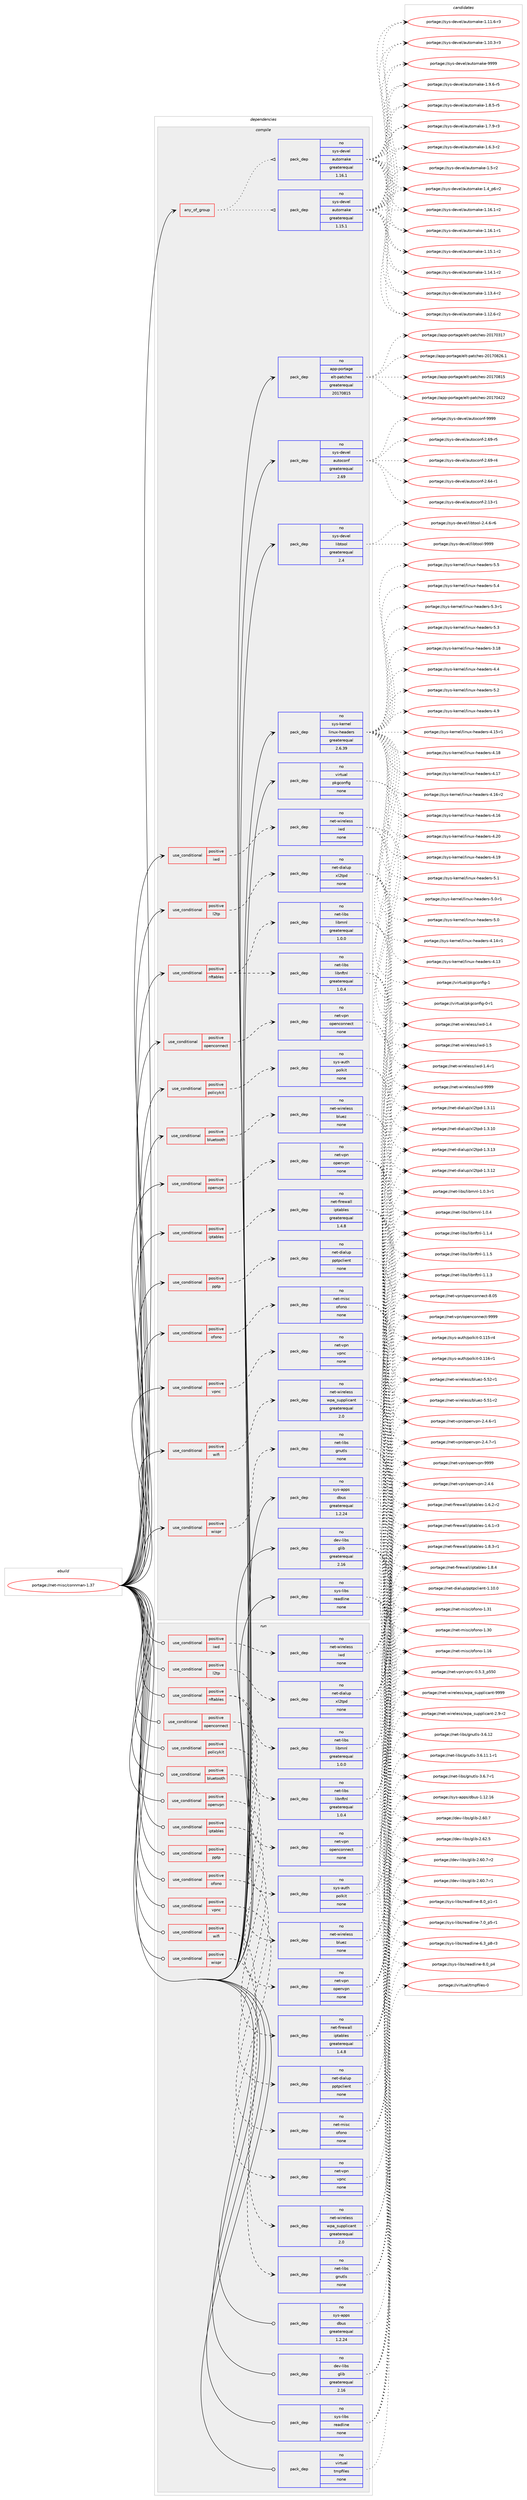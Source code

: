 digraph prolog {

# *************
# Graph options
# *************

newrank=true;
concentrate=true;
compound=true;
graph [rankdir=LR,fontname=Helvetica,fontsize=10,ranksep=1.5];#, ranksep=2.5, nodesep=0.2];
edge  [arrowhead=vee];
node  [fontname=Helvetica,fontsize=10];

# **********
# The ebuild
# **********

subgraph cluster_leftcol {
color=gray;
rank=same;
label=<<i>ebuild</i>>;
id [label="portage://net-misc/connman-1.37", color=red, width=4, href="../net-misc/connman-1.37.svg"];
}

# ****************
# The dependencies
# ****************

subgraph cluster_midcol {
color=gray;
label=<<i>dependencies</i>>;
subgraph cluster_compile {
fillcolor="#eeeeee";
style=filled;
label=<<i>compile</i>>;
subgraph any1103 {
dependency54987 [label=<<TABLE BORDER="0" CELLBORDER="1" CELLSPACING="0" CELLPADDING="4"><TR><TD CELLPADDING="10">any_of_group</TD></TR></TABLE>>, shape=none, color=red];subgraph pack43320 {
dependency54988 [label=<<TABLE BORDER="0" CELLBORDER="1" CELLSPACING="0" CELLPADDING="4" WIDTH="220"><TR><TD ROWSPAN="6" CELLPADDING="30">pack_dep</TD></TR><TR><TD WIDTH="110">no</TD></TR><TR><TD>sys-devel</TD></TR><TR><TD>automake</TD></TR><TR><TD>greaterequal</TD></TR><TR><TD>1.16.1</TD></TR></TABLE>>, shape=none, color=blue];
}
dependency54987:e -> dependency54988:w [weight=20,style="dotted",arrowhead="oinv"];
subgraph pack43321 {
dependency54989 [label=<<TABLE BORDER="0" CELLBORDER="1" CELLSPACING="0" CELLPADDING="4" WIDTH="220"><TR><TD ROWSPAN="6" CELLPADDING="30">pack_dep</TD></TR><TR><TD WIDTH="110">no</TD></TR><TR><TD>sys-devel</TD></TR><TR><TD>automake</TD></TR><TR><TD>greaterequal</TD></TR><TR><TD>1.15.1</TD></TR></TABLE>>, shape=none, color=blue];
}
dependency54987:e -> dependency54989:w [weight=20,style="dotted",arrowhead="oinv"];
}
id:e -> dependency54987:w [weight=20,style="solid",arrowhead="vee"];
subgraph cond10545 {
dependency54990 [label=<<TABLE BORDER="0" CELLBORDER="1" CELLSPACING="0" CELLPADDING="4"><TR><TD ROWSPAN="3" CELLPADDING="10">use_conditional</TD></TR><TR><TD>positive</TD></TR><TR><TD>bluetooth</TD></TR></TABLE>>, shape=none, color=red];
subgraph pack43322 {
dependency54991 [label=<<TABLE BORDER="0" CELLBORDER="1" CELLSPACING="0" CELLPADDING="4" WIDTH="220"><TR><TD ROWSPAN="6" CELLPADDING="30">pack_dep</TD></TR><TR><TD WIDTH="110">no</TD></TR><TR><TD>net-wireless</TD></TR><TR><TD>bluez</TD></TR><TR><TD>none</TD></TR><TR><TD></TD></TR></TABLE>>, shape=none, color=blue];
}
dependency54990:e -> dependency54991:w [weight=20,style="dashed",arrowhead="vee"];
}
id:e -> dependency54990:w [weight=20,style="solid",arrowhead="vee"];
subgraph cond10546 {
dependency54992 [label=<<TABLE BORDER="0" CELLBORDER="1" CELLSPACING="0" CELLPADDING="4"><TR><TD ROWSPAN="3" CELLPADDING="10">use_conditional</TD></TR><TR><TD>positive</TD></TR><TR><TD>iptables</TD></TR></TABLE>>, shape=none, color=red];
subgraph pack43323 {
dependency54993 [label=<<TABLE BORDER="0" CELLBORDER="1" CELLSPACING="0" CELLPADDING="4" WIDTH="220"><TR><TD ROWSPAN="6" CELLPADDING="30">pack_dep</TD></TR><TR><TD WIDTH="110">no</TD></TR><TR><TD>net-firewall</TD></TR><TR><TD>iptables</TD></TR><TR><TD>greaterequal</TD></TR><TR><TD>1.4.8</TD></TR></TABLE>>, shape=none, color=blue];
}
dependency54992:e -> dependency54993:w [weight=20,style="dashed",arrowhead="vee"];
}
id:e -> dependency54992:w [weight=20,style="solid",arrowhead="vee"];
subgraph cond10547 {
dependency54994 [label=<<TABLE BORDER="0" CELLBORDER="1" CELLSPACING="0" CELLPADDING="4"><TR><TD ROWSPAN="3" CELLPADDING="10">use_conditional</TD></TR><TR><TD>positive</TD></TR><TR><TD>iwd</TD></TR></TABLE>>, shape=none, color=red];
subgraph pack43324 {
dependency54995 [label=<<TABLE BORDER="0" CELLBORDER="1" CELLSPACING="0" CELLPADDING="4" WIDTH="220"><TR><TD ROWSPAN="6" CELLPADDING="30">pack_dep</TD></TR><TR><TD WIDTH="110">no</TD></TR><TR><TD>net-wireless</TD></TR><TR><TD>iwd</TD></TR><TR><TD>none</TD></TR><TR><TD></TD></TR></TABLE>>, shape=none, color=blue];
}
dependency54994:e -> dependency54995:w [weight=20,style="dashed",arrowhead="vee"];
}
id:e -> dependency54994:w [weight=20,style="solid",arrowhead="vee"];
subgraph cond10548 {
dependency54996 [label=<<TABLE BORDER="0" CELLBORDER="1" CELLSPACING="0" CELLPADDING="4"><TR><TD ROWSPAN="3" CELLPADDING="10">use_conditional</TD></TR><TR><TD>positive</TD></TR><TR><TD>l2tp</TD></TR></TABLE>>, shape=none, color=red];
subgraph pack43325 {
dependency54997 [label=<<TABLE BORDER="0" CELLBORDER="1" CELLSPACING="0" CELLPADDING="4" WIDTH="220"><TR><TD ROWSPAN="6" CELLPADDING="30">pack_dep</TD></TR><TR><TD WIDTH="110">no</TD></TR><TR><TD>net-dialup</TD></TR><TR><TD>xl2tpd</TD></TR><TR><TD>none</TD></TR><TR><TD></TD></TR></TABLE>>, shape=none, color=blue];
}
dependency54996:e -> dependency54997:w [weight=20,style="dashed",arrowhead="vee"];
}
id:e -> dependency54996:w [weight=20,style="solid",arrowhead="vee"];
subgraph cond10549 {
dependency54998 [label=<<TABLE BORDER="0" CELLBORDER="1" CELLSPACING="0" CELLPADDING="4"><TR><TD ROWSPAN="3" CELLPADDING="10">use_conditional</TD></TR><TR><TD>positive</TD></TR><TR><TD>nftables</TD></TR></TABLE>>, shape=none, color=red];
subgraph pack43326 {
dependency54999 [label=<<TABLE BORDER="0" CELLBORDER="1" CELLSPACING="0" CELLPADDING="4" WIDTH="220"><TR><TD ROWSPAN="6" CELLPADDING="30">pack_dep</TD></TR><TR><TD WIDTH="110">no</TD></TR><TR><TD>net-libs</TD></TR><TR><TD>libnftnl</TD></TR><TR><TD>greaterequal</TD></TR><TR><TD>1.0.4</TD></TR></TABLE>>, shape=none, color=blue];
}
dependency54998:e -> dependency54999:w [weight=20,style="dashed",arrowhead="vee"];
subgraph pack43327 {
dependency55000 [label=<<TABLE BORDER="0" CELLBORDER="1" CELLSPACING="0" CELLPADDING="4" WIDTH="220"><TR><TD ROWSPAN="6" CELLPADDING="30">pack_dep</TD></TR><TR><TD WIDTH="110">no</TD></TR><TR><TD>net-libs</TD></TR><TR><TD>libmnl</TD></TR><TR><TD>greaterequal</TD></TR><TR><TD>1.0.0</TD></TR></TABLE>>, shape=none, color=blue];
}
dependency54998:e -> dependency55000:w [weight=20,style="dashed",arrowhead="vee"];
}
id:e -> dependency54998:w [weight=20,style="solid",arrowhead="vee"];
subgraph cond10550 {
dependency55001 [label=<<TABLE BORDER="0" CELLBORDER="1" CELLSPACING="0" CELLPADDING="4"><TR><TD ROWSPAN="3" CELLPADDING="10">use_conditional</TD></TR><TR><TD>positive</TD></TR><TR><TD>ofono</TD></TR></TABLE>>, shape=none, color=red];
subgraph pack43328 {
dependency55002 [label=<<TABLE BORDER="0" CELLBORDER="1" CELLSPACING="0" CELLPADDING="4" WIDTH="220"><TR><TD ROWSPAN="6" CELLPADDING="30">pack_dep</TD></TR><TR><TD WIDTH="110">no</TD></TR><TR><TD>net-misc</TD></TR><TR><TD>ofono</TD></TR><TR><TD>none</TD></TR><TR><TD></TD></TR></TABLE>>, shape=none, color=blue];
}
dependency55001:e -> dependency55002:w [weight=20,style="dashed",arrowhead="vee"];
}
id:e -> dependency55001:w [weight=20,style="solid",arrowhead="vee"];
subgraph cond10551 {
dependency55003 [label=<<TABLE BORDER="0" CELLBORDER="1" CELLSPACING="0" CELLPADDING="4"><TR><TD ROWSPAN="3" CELLPADDING="10">use_conditional</TD></TR><TR><TD>positive</TD></TR><TR><TD>openconnect</TD></TR></TABLE>>, shape=none, color=red];
subgraph pack43329 {
dependency55004 [label=<<TABLE BORDER="0" CELLBORDER="1" CELLSPACING="0" CELLPADDING="4" WIDTH="220"><TR><TD ROWSPAN="6" CELLPADDING="30">pack_dep</TD></TR><TR><TD WIDTH="110">no</TD></TR><TR><TD>net-vpn</TD></TR><TR><TD>openconnect</TD></TR><TR><TD>none</TD></TR><TR><TD></TD></TR></TABLE>>, shape=none, color=blue];
}
dependency55003:e -> dependency55004:w [weight=20,style="dashed",arrowhead="vee"];
}
id:e -> dependency55003:w [weight=20,style="solid",arrowhead="vee"];
subgraph cond10552 {
dependency55005 [label=<<TABLE BORDER="0" CELLBORDER="1" CELLSPACING="0" CELLPADDING="4"><TR><TD ROWSPAN="3" CELLPADDING="10">use_conditional</TD></TR><TR><TD>positive</TD></TR><TR><TD>openvpn</TD></TR></TABLE>>, shape=none, color=red];
subgraph pack43330 {
dependency55006 [label=<<TABLE BORDER="0" CELLBORDER="1" CELLSPACING="0" CELLPADDING="4" WIDTH="220"><TR><TD ROWSPAN="6" CELLPADDING="30">pack_dep</TD></TR><TR><TD WIDTH="110">no</TD></TR><TR><TD>net-vpn</TD></TR><TR><TD>openvpn</TD></TR><TR><TD>none</TD></TR><TR><TD></TD></TR></TABLE>>, shape=none, color=blue];
}
dependency55005:e -> dependency55006:w [weight=20,style="dashed",arrowhead="vee"];
}
id:e -> dependency55005:w [weight=20,style="solid",arrowhead="vee"];
subgraph cond10553 {
dependency55007 [label=<<TABLE BORDER="0" CELLBORDER="1" CELLSPACING="0" CELLPADDING="4"><TR><TD ROWSPAN="3" CELLPADDING="10">use_conditional</TD></TR><TR><TD>positive</TD></TR><TR><TD>policykit</TD></TR></TABLE>>, shape=none, color=red];
subgraph pack43331 {
dependency55008 [label=<<TABLE BORDER="0" CELLBORDER="1" CELLSPACING="0" CELLPADDING="4" WIDTH="220"><TR><TD ROWSPAN="6" CELLPADDING="30">pack_dep</TD></TR><TR><TD WIDTH="110">no</TD></TR><TR><TD>sys-auth</TD></TR><TR><TD>polkit</TD></TR><TR><TD>none</TD></TR><TR><TD></TD></TR></TABLE>>, shape=none, color=blue];
}
dependency55007:e -> dependency55008:w [weight=20,style="dashed",arrowhead="vee"];
}
id:e -> dependency55007:w [weight=20,style="solid",arrowhead="vee"];
subgraph cond10554 {
dependency55009 [label=<<TABLE BORDER="0" CELLBORDER="1" CELLSPACING="0" CELLPADDING="4"><TR><TD ROWSPAN="3" CELLPADDING="10">use_conditional</TD></TR><TR><TD>positive</TD></TR><TR><TD>pptp</TD></TR></TABLE>>, shape=none, color=red];
subgraph pack43332 {
dependency55010 [label=<<TABLE BORDER="0" CELLBORDER="1" CELLSPACING="0" CELLPADDING="4" WIDTH="220"><TR><TD ROWSPAN="6" CELLPADDING="30">pack_dep</TD></TR><TR><TD WIDTH="110">no</TD></TR><TR><TD>net-dialup</TD></TR><TR><TD>pptpclient</TD></TR><TR><TD>none</TD></TR><TR><TD></TD></TR></TABLE>>, shape=none, color=blue];
}
dependency55009:e -> dependency55010:w [weight=20,style="dashed",arrowhead="vee"];
}
id:e -> dependency55009:w [weight=20,style="solid",arrowhead="vee"];
subgraph cond10555 {
dependency55011 [label=<<TABLE BORDER="0" CELLBORDER="1" CELLSPACING="0" CELLPADDING="4"><TR><TD ROWSPAN="3" CELLPADDING="10">use_conditional</TD></TR><TR><TD>positive</TD></TR><TR><TD>vpnc</TD></TR></TABLE>>, shape=none, color=red];
subgraph pack43333 {
dependency55012 [label=<<TABLE BORDER="0" CELLBORDER="1" CELLSPACING="0" CELLPADDING="4" WIDTH="220"><TR><TD ROWSPAN="6" CELLPADDING="30">pack_dep</TD></TR><TR><TD WIDTH="110">no</TD></TR><TR><TD>net-vpn</TD></TR><TR><TD>vpnc</TD></TR><TR><TD>none</TD></TR><TR><TD></TD></TR></TABLE>>, shape=none, color=blue];
}
dependency55011:e -> dependency55012:w [weight=20,style="dashed",arrowhead="vee"];
}
id:e -> dependency55011:w [weight=20,style="solid",arrowhead="vee"];
subgraph cond10556 {
dependency55013 [label=<<TABLE BORDER="0" CELLBORDER="1" CELLSPACING="0" CELLPADDING="4"><TR><TD ROWSPAN="3" CELLPADDING="10">use_conditional</TD></TR><TR><TD>positive</TD></TR><TR><TD>wifi</TD></TR></TABLE>>, shape=none, color=red];
subgraph pack43334 {
dependency55014 [label=<<TABLE BORDER="0" CELLBORDER="1" CELLSPACING="0" CELLPADDING="4" WIDTH="220"><TR><TD ROWSPAN="6" CELLPADDING="30">pack_dep</TD></TR><TR><TD WIDTH="110">no</TD></TR><TR><TD>net-wireless</TD></TR><TR><TD>wpa_supplicant</TD></TR><TR><TD>greaterequal</TD></TR><TR><TD>2.0</TD></TR></TABLE>>, shape=none, color=blue];
}
dependency55013:e -> dependency55014:w [weight=20,style="dashed",arrowhead="vee"];
}
id:e -> dependency55013:w [weight=20,style="solid",arrowhead="vee"];
subgraph cond10557 {
dependency55015 [label=<<TABLE BORDER="0" CELLBORDER="1" CELLSPACING="0" CELLPADDING="4"><TR><TD ROWSPAN="3" CELLPADDING="10">use_conditional</TD></TR><TR><TD>positive</TD></TR><TR><TD>wispr</TD></TR></TABLE>>, shape=none, color=red];
subgraph pack43335 {
dependency55016 [label=<<TABLE BORDER="0" CELLBORDER="1" CELLSPACING="0" CELLPADDING="4" WIDTH="220"><TR><TD ROWSPAN="6" CELLPADDING="30">pack_dep</TD></TR><TR><TD WIDTH="110">no</TD></TR><TR><TD>net-libs</TD></TR><TR><TD>gnutls</TD></TR><TR><TD>none</TD></TR><TR><TD></TD></TR></TABLE>>, shape=none, color=blue];
}
dependency55015:e -> dependency55016:w [weight=20,style="dashed",arrowhead="vee"];
}
id:e -> dependency55015:w [weight=20,style="solid",arrowhead="vee"];
subgraph pack43336 {
dependency55017 [label=<<TABLE BORDER="0" CELLBORDER="1" CELLSPACING="0" CELLPADDING="4" WIDTH="220"><TR><TD ROWSPAN="6" CELLPADDING="30">pack_dep</TD></TR><TR><TD WIDTH="110">no</TD></TR><TR><TD>app-portage</TD></TR><TR><TD>elt-patches</TD></TR><TR><TD>greaterequal</TD></TR><TR><TD>20170815</TD></TR></TABLE>>, shape=none, color=blue];
}
id:e -> dependency55017:w [weight=20,style="solid",arrowhead="vee"];
subgraph pack43337 {
dependency55018 [label=<<TABLE BORDER="0" CELLBORDER="1" CELLSPACING="0" CELLPADDING="4" WIDTH="220"><TR><TD ROWSPAN="6" CELLPADDING="30">pack_dep</TD></TR><TR><TD WIDTH="110">no</TD></TR><TR><TD>dev-libs</TD></TR><TR><TD>glib</TD></TR><TR><TD>greaterequal</TD></TR><TR><TD>2.16</TD></TR></TABLE>>, shape=none, color=blue];
}
id:e -> dependency55018:w [weight=20,style="solid",arrowhead="vee"];
subgraph pack43338 {
dependency55019 [label=<<TABLE BORDER="0" CELLBORDER="1" CELLSPACING="0" CELLPADDING="4" WIDTH="220"><TR><TD ROWSPAN="6" CELLPADDING="30">pack_dep</TD></TR><TR><TD WIDTH="110">no</TD></TR><TR><TD>sys-apps</TD></TR><TR><TD>dbus</TD></TR><TR><TD>greaterequal</TD></TR><TR><TD>1.2.24</TD></TR></TABLE>>, shape=none, color=blue];
}
id:e -> dependency55019:w [weight=20,style="solid",arrowhead="vee"];
subgraph pack43339 {
dependency55020 [label=<<TABLE BORDER="0" CELLBORDER="1" CELLSPACING="0" CELLPADDING="4" WIDTH="220"><TR><TD ROWSPAN="6" CELLPADDING="30">pack_dep</TD></TR><TR><TD WIDTH="110">no</TD></TR><TR><TD>sys-devel</TD></TR><TR><TD>autoconf</TD></TR><TR><TD>greaterequal</TD></TR><TR><TD>2.69</TD></TR></TABLE>>, shape=none, color=blue];
}
id:e -> dependency55020:w [weight=20,style="solid",arrowhead="vee"];
subgraph pack43340 {
dependency55021 [label=<<TABLE BORDER="0" CELLBORDER="1" CELLSPACING="0" CELLPADDING="4" WIDTH="220"><TR><TD ROWSPAN="6" CELLPADDING="30">pack_dep</TD></TR><TR><TD WIDTH="110">no</TD></TR><TR><TD>sys-devel</TD></TR><TR><TD>libtool</TD></TR><TR><TD>greaterequal</TD></TR><TR><TD>2.4</TD></TR></TABLE>>, shape=none, color=blue];
}
id:e -> dependency55021:w [weight=20,style="solid",arrowhead="vee"];
subgraph pack43341 {
dependency55022 [label=<<TABLE BORDER="0" CELLBORDER="1" CELLSPACING="0" CELLPADDING="4" WIDTH="220"><TR><TD ROWSPAN="6" CELLPADDING="30">pack_dep</TD></TR><TR><TD WIDTH="110">no</TD></TR><TR><TD>sys-kernel</TD></TR><TR><TD>linux-headers</TD></TR><TR><TD>greaterequal</TD></TR><TR><TD>2.6.39</TD></TR></TABLE>>, shape=none, color=blue];
}
id:e -> dependency55022:w [weight=20,style="solid",arrowhead="vee"];
subgraph pack43342 {
dependency55023 [label=<<TABLE BORDER="0" CELLBORDER="1" CELLSPACING="0" CELLPADDING="4" WIDTH="220"><TR><TD ROWSPAN="6" CELLPADDING="30">pack_dep</TD></TR><TR><TD WIDTH="110">no</TD></TR><TR><TD>sys-libs</TD></TR><TR><TD>readline</TD></TR><TR><TD>none</TD></TR><TR><TD></TD></TR></TABLE>>, shape=none, color=blue];
}
id:e -> dependency55023:w [weight=20,style="solid",arrowhead="vee"];
subgraph pack43343 {
dependency55024 [label=<<TABLE BORDER="0" CELLBORDER="1" CELLSPACING="0" CELLPADDING="4" WIDTH="220"><TR><TD ROWSPAN="6" CELLPADDING="30">pack_dep</TD></TR><TR><TD WIDTH="110">no</TD></TR><TR><TD>virtual</TD></TR><TR><TD>pkgconfig</TD></TR><TR><TD>none</TD></TR><TR><TD></TD></TR></TABLE>>, shape=none, color=blue];
}
id:e -> dependency55024:w [weight=20,style="solid",arrowhead="vee"];
}
subgraph cluster_compileandrun {
fillcolor="#eeeeee";
style=filled;
label=<<i>compile and run</i>>;
}
subgraph cluster_run {
fillcolor="#eeeeee";
style=filled;
label=<<i>run</i>>;
subgraph cond10558 {
dependency55025 [label=<<TABLE BORDER="0" CELLBORDER="1" CELLSPACING="0" CELLPADDING="4"><TR><TD ROWSPAN="3" CELLPADDING="10">use_conditional</TD></TR><TR><TD>positive</TD></TR><TR><TD>bluetooth</TD></TR></TABLE>>, shape=none, color=red];
subgraph pack43344 {
dependency55026 [label=<<TABLE BORDER="0" CELLBORDER="1" CELLSPACING="0" CELLPADDING="4" WIDTH="220"><TR><TD ROWSPAN="6" CELLPADDING="30">pack_dep</TD></TR><TR><TD WIDTH="110">no</TD></TR><TR><TD>net-wireless</TD></TR><TR><TD>bluez</TD></TR><TR><TD>none</TD></TR><TR><TD></TD></TR></TABLE>>, shape=none, color=blue];
}
dependency55025:e -> dependency55026:w [weight=20,style="dashed",arrowhead="vee"];
}
id:e -> dependency55025:w [weight=20,style="solid",arrowhead="odot"];
subgraph cond10559 {
dependency55027 [label=<<TABLE BORDER="0" CELLBORDER="1" CELLSPACING="0" CELLPADDING="4"><TR><TD ROWSPAN="3" CELLPADDING="10">use_conditional</TD></TR><TR><TD>positive</TD></TR><TR><TD>iptables</TD></TR></TABLE>>, shape=none, color=red];
subgraph pack43345 {
dependency55028 [label=<<TABLE BORDER="0" CELLBORDER="1" CELLSPACING="0" CELLPADDING="4" WIDTH="220"><TR><TD ROWSPAN="6" CELLPADDING="30">pack_dep</TD></TR><TR><TD WIDTH="110">no</TD></TR><TR><TD>net-firewall</TD></TR><TR><TD>iptables</TD></TR><TR><TD>greaterequal</TD></TR><TR><TD>1.4.8</TD></TR></TABLE>>, shape=none, color=blue];
}
dependency55027:e -> dependency55028:w [weight=20,style="dashed",arrowhead="vee"];
}
id:e -> dependency55027:w [weight=20,style="solid",arrowhead="odot"];
subgraph cond10560 {
dependency55029 [label=<<TABLE BORDER="0" CELLBORDER="1" CELLSPACING="0" CELLPADDING="4"><TR><TD ROWSPAN="3" CELLPADDING="10">use_conditional</TD></TR><TR><TD>positive</TD></TR><TR><TD>iwd</TD></TR></TABLE>>, shape=none, color=red];
subgraph pack43346 {
dependency55030 [label=<<TABLE BORDER="0" CELLBORDER="1" CELLSPACING="0" CELLPADDING="4" WIDTH="220"><TR><TD ROWSPAN="6" CELLPADDING="30">pack_dep</TD></TR><TR><TD WIDTH="110">no</TD></TR><TR><TD>net-wireless</TD></TR><TR><TD>iwd</TD></TR><TR><TD>none</TD></TR><TR><TD></TD></TR></TABLE>>, shape=none, color=blue];
}
dependency55029:e -> dependency55030:w [weight=20,style="dashed",arrowhead="vee"];
}
id:e -> dependency55029:w [weight=20,style="solid",arrowhead="odot"];
subgraph cond10561 {
dependency55031 [label=<<TABLE BORDER="0" CELLBORDER="1" CELLSPACING="0" CELLPADDING="4"><TR><TD ROWSPAN="3" CELLPADDING="10">use_conditional</TD></TR><TR><TD>positive</TD></TR><TR><TD>l2tp</TD></TR></TABLE>>, shape=none, color=red];
subgraph pack43347 {
dependency55032 [label=<<TABLE BORDER="0" CELLBORDER="1" CELLSPACING="0" CELLPADDING="4" WIDTH="220"><TR><TD ROWSPAN="6" CELLPADDING="30">pack_dep</TD></TR><TR><TD WIDTH="110">no</TD></TR><TR><TD>net-dialup</TD></TR><TR><TD>xl2tpd</TD></TR><TR><TD>none</TD></TR><TR><TD></TD></TR></TABLE>>, shape=none, color=blue];
}
dependency55031:e -> dependency55032:w [weight=20,style="dashed",arrowhead="vee"];
}
id:e -> dependency55031:w [weight=20,style="solid",arrowhead="odot"];
subgraph cond10562 {
dependency55033 [label=<<TABLE BORDER="0" CELLBORDER="1" CELLSPACING="0" CELLPADDING="4"><TR><TD ROWSPAN="3" CELLPADDING="10">use_conditional</TD></TR><TR><TD>positive</TD></TR><TR><TD>nftables</TD></TR></TABLE>>, shape=none, color=red];
subgraph pack43348 {
dependency55034 [label=<<TABLE BORDER="0" CELLBORDER="1" CELLSPACING="0" CELLPADDING="4" WIDTH="220"><TR><TD ROWSPAN="6" CELLPADDING="30">pack_dep</TD></TR><TR><TD WIDTH="110">no</TD></TR><TR><TD>net-libs</TD></TR><TR><TD>libnftnl</TD></TR><TR><TD>greaterequal</TD></TR><TR><TD>1.0.4</TD></TR></TABLE>>, shape=none, color=blue];
}
dependency55033:e -> dependency55034:w [weight=20,style="dashed",arrowhead="vee"];
subgraph pack43349 {
dependency55035 [label=<<TABLE BORDER="0" CELLBORDER="1" CELLSPACING="0" CELLPADDING="4" WIDTH="220"><TR><TD ROWSPAN="6" CELLPADDING="30">pack_dep</TD></TR><TR><TD WIDTH="110">no</TD></TR><TR><TD>net-libs</TD></TR><TR><TD>libmnl</TD></TR><TR><TD>greaterequal</TD></TR><TR><TD>1.0.0</TD></TR></TABLE>>, shape=none, color=blue];
}
dependency55033:e -> dependency55035:w [weight=20,style="dashed",arrowhead="vee"];
}
id:e -> dependency55033:w [weight=20,style="solid",arrowhead="odot"];
subgraph cond10563 {
dependency55036 [label=<<TABLE BORDER="0" CELLBORDER="1" CELLSPACING="0" CELLPADDING="4"><TR><TD ROWSPAN="3" CELLPADDING="10">use_conditional</TD></TR><TR><TD>positive</TD></TR><TR><TD>ofono</TD></TR></TABLE>>, shape=none, color=red];
subgraph pack43350 {
dependency55037 [label=<<TABLE BORDER="0" CELLBORDER="1" CELLSPACING="0" CELLPADDING="4" WIDTH="220"><TR><TD ROWSPAN="6" CELLPADDING="30">pack_dep</TD></TR><TR><TD WIDTH="110">no</TD></TR><TR><TD>net-misc</TD></TR><TR><TD>ofono</TD></TR><TR><TD>none</TD></TR><TR><TD></TD></TR></TABLE>>, shape=none, color=blue];
}
dependency55036:e -> dependency55037:w [weight=20,style="dashed",arrowhead="vee"];
}
id:e -> dependency55036:w [weight=20,style="solid",arrowhead="odot"];
subgraph cond10564 {
dependency55038 [label=<<TABLE BORDER="0" CELLBORDER="1" CELLSPACING="0" CELLPADDING="4"><TR><TD ROWSPAN="3" CELLPADDING="10">use_conditional</TD></TR><TR><TD>positive</TD></TR><TR><TD>openconnect</TD></TR></TABLE>>, shape=none, color=red];
subgraph pack43351 {
dependency55039 [label=<<TABLE BORDER="0" CELLBORDER="1" CELLSPACING="0" CELLPADDING="4" WIDTH="220"><TR><TD ROWSPAN="6" CELLPADDING="30">pack_dep</TD></TR><TR><TD WIDTH="110">no</TD></TR><TR><TD>net-vpn</TD></TR><TR><TD>openconnect</TD></TR><TR><TD>none</TD></TR><TR><TD></TD></TR></TABLE>>, shape=none, color=blue];
}
dependency55038:e -> dependency55039:w [weight=20,style="dashed",arrowhead="vee"];
}
id:e -> dependency55038:w [weight=20,style="solid",arrowhead="odot"];
subgraph cond10565 {
dependency55040 [label=<<TABLE BORDER="0" CELLBORDER="1" CELLSPACING="0" CELLPADDING="4"><TR><TD ROWSPAN="3" CELLPADDING="10">use_conditional</TD></TR><TR><TD>positive</TD></TR><TR><TD>openvpn</TD></TR></TABLE>>, shape=none, color=red];
subgraph pack43352 {
dependency55041 [label=<<TABLE BORDER="0" CELLBORDER="1" CELLSPACING="0" CELLPADDING="4" WIDTH="220"><TR><TD ROWSPAN="6" CELLPADDING="30">pack_dep</TD></TR><TR><TD WIDTH="110">no</TD></TR><TR><TD>net-vpn</TD></TR><TR><TD>openvpn</TD></TR><TR><TD>none</TD></TR><TR><TD></TD></TR></TABLE>>, shape=none, color=blue];
}
dependency55040:e -> dependency55041:w [weight=20,style="dashed",arrowhead="vee"];
}
id:e -> dependency55040:w [weight=20,style="solid",arrowhead="odot"];
subgraph cond10566 {
dependency55042 [label=<<TABLE BORDER="0" CELLBORDER="1" CELLSPACING="0" CELLPADDING="4"><TR><TD ROWSPAN="3" CELLPADDING="10">use_conditional</TD></TR><TR><TD>positive</TD></TR><TR><TD>policykit</TD></TR></TABLE>>, shape=none, color=red];
subgraph pack43353 {
dependency55043 [label=<<TABLE BORDER="0" CELLBORDER="1" CELLSPACING="0" CELLPADDING="4" WIDTH="220"><TR><TD ROWSPAN="6" CELLPADDING="30">pack_dep</TD></TR><TR><TD WIDTH="110">no</TD></TR><TR><TD>sys-auth</TD></TR><TR><TD>polkit</TD></TR><TR><TD>none</TD></TR><TR><TD></TD></TR></TABLE>>, shape=none, color=blue];
}
dependency55042:e -> dependency55043:w [weight=20,style="dashed",arrowhead="vee"];
}
id:e -> dependency55042:w [weight=20,style="solid",arrowhead="odot"];
subgraph cond10567 {
dependency55044 [label=<<TABLE BORDER="0" CELLBORDER="1" CELLSPACING="0" CELLPADDING="4"><TR><TD ROWSPAN="3" CELLPADDING="10">use_conditional</TD></TR><TR><TD>positive</TD></TR><TR><TD>pptp</TD></TR></TABLE>>, shape=none, color=red];
subgraph pack43354 {
dependency55045 [label=<<TABLE BORDER="0" CELLBORDER="1" CELLSPACING="0" CELLPADDING="4" WIDTH="220"><TR><TD ROWSPAN="6" CELLPADDING="30">pack_dep</TD></TR><TR><TD WIDTH="110">no</TD></TR><TR><TD>net-dialup</TD></TR><TR><TD>pptpclient</TD></TR><TR><TD>none</TD></TR><TR><TD></TD></TR></TABLE>>, shape=none, color=blue];
}
dependency55044:e -> dependency55045:w [weight=20,style="dashed",arrowhead="vee"];
}
id:e -> dependency55044:w [weight=20,style="solid",arrowhead="odot"];
subgraph cond10568 {
dependency55046 [label=<<TABLE BORDER="0" CELLBORDER="1" CELLSPACING="0" CELLPADDING="4"><TR><TD ROWSPAN="3" CELLPADDING="10">use_conditional</TD></TR><TR><TD>positive</TD></TR><TR><TD>vpnc</TD></TR></TABLE>>, shape=none, color=red];
subgraph pack43355 {
dependency55047 [label=<<TABLE BORDER="0" CELLBORDER="1" CELLSPACING="0" CELLPADDING="4" WIDTH="220"><TR><TD ROWSPAN="6" CELLPADDING="30">pack_dep</TD></TR><TR><TD WIDTH="110">no</TD></TR><TR><TD>net-vpn</TD></TR><TR><TD>vpnc</TD></TR><TR><TD>none</TD></TR><TR><TD></TD></TR></TABLE>>, shape=none, color=blue];
}
dependency55046:e -> dependency55047:w [weight=20,style="dashed",arrowhead="vee"];
}
id:e -> dependency55046:w [weight=20,style="solid",arrowhead="odot"];
subgraph cond10569 {
dependency55048 [label=<<TABLE BORDER="0" CELLBORDER="1" CELLSPACING="0" CELLPADDING="4"><TR><TD ROWSPAN="3" CELLPADDING="10">use_conditional</TD></TR><TR><TD>positive</TD></TR><TR><TD>wifi</TD></TR></TABLE>>, shape=none, color=red];
subgraph pack43356 {
dependency55049 [label=<<TABLE BORDER="0" CELLBORDER="1" CELLSPACING="0" CELLPADDING="4" WIDTH="220"><TR><TD ROWSPAN="6" CELLPADDING="30">pack_dep</TD></TR><TR><TD WIDTH="110">no</TD></TR><TR><TD>net-wireless</TD></TR><TR><TD>wpa_supplicant</TD></TR><TR><TD>greaterequal</TD></TR><TR><TD>2.0</TD></TR></TABLE>>, shape=none, color=blue];
}
dependency55048:e -> dependency55049:w [weight=20,style="dashed",arrowhead="vee"];
}
id:e -> dependency55048:w [weight=20,style="solid",arrowhead="odot"];
subgraph cond10570 {
dependency55050 [label=<<TABLE BORDER="0" CELLBORDER="1" CELLSPACING="0" CELLPADDING="4"><TR><TD ROWSPAN="3" CELLPADDING="10">use_conditional</TD></TR><TR><TD>positive</TD></TR><TR><TD>wispr</TD></TR></TABLE>>, shape=none, color=red];
subgraph pack43357 {
dependency55051 [label=<<TABLE BORDER="0" CELLBORDER="1" CELLSPACING="0" CELLPADDING="4" WIDTH="220"><TR><TD ROWSPAN="6" CELLPADDING="30">pack_dep</TD></TR><TR><TD WIDTH="110">no</TD></TR><TR><TD>net-libs</TD></TR><TR><TD>gnutls</TD></TR><TR><TD>none</TD></TR><TR><TD></TD></TR></TABLE>>, shape=none, color=blue];
}
dependency55050:e -> dependency55051:w [weight=20,style="dashed",arrowhead="vee"];
}
id:e -> dependency55050:w [weight=20,style="solid",arrowhead="odot"];
subgraph pack43358 {
dependency55052 [label=<<TABLE BORDER="0" CELLBORDER="1" CELLSPACING="0" CELLPADDING="4" WIDTH="220"><TR><TD ROWSPAN="6" CELLPADDING="30">pack_dep</TD></TR><TR><TD WIDTH="110">no</TD></TR><TR><TD>dev-libs</TD></TR><TR><TD>glib</TD></TR><TR><TD>greaterequal</TD></TR><TR><TD>2.16</TD></TR></TABLE>>, shape=none, color=blue];
}
id:e -> dependency55052:w [weight=20,style="solid",arrowhead="odot"];
subgraph pack43359 {
dependency55053 [label=<<TABLE BORDER="0" CELLBORDER="1" CELLSPACING="0" CELLPADDING="4" WIDTH="220"><TR><TD ROWSPAN="6" CELLPADDING="30">pack_dep</TD></TR><TR><TD WIDTH="110">no</TD></TR><TR><TD>sys-apps</TD></TR><TR><TD>dbus</TD></TR><TR><TD>greaterequal</TD></TR><TR><TD>1.2.24</TD></TR></TABLE>>, shape=none, color=blue];
}
id:e -> dependency55053:w [weight=20,style="solid",arrowhead="odot"];
subgraph pack43360 {
dependency55054 [label=<<TABLE BORDER="0" CELLBORDER="1" CELLSPACING="0" CELLPADDING="4" WIDTH="220"><TR><TD ROWSPAN="6" CELLPADDING="30">pack_dep</TD></TR><TR><TD WIDTH="110">no</TD></TR><TR><TD>sys-libs</TD></TR><TR><TD>readline</TD></TR><TR><TD>none</TD></TR><TR><TD></TD></TR></TABLE>>, shape=none, color=blue];
}
id:e -> dependency55054:w [weight=20,style="solid",arrowhead="odot"];
subgraph pack43361 {
dependency55055 [label=<<TABLE BORDER="0" CELLBORDER="1" CELLSPACING="0" CELLPADDING="4" WIDTH="220"><TR><TD ROWSPAN="6" CELLPADDING="30">pack_dep</TD></TR><TR><TD WIDTH="110">no</TD></TR><TR><TD>virtual</TD></TR><TR><TD>tmpfiles</TD></TR><TR><TD>none</TD></TR><TR><TD></TD></TR></TABLE>>, shape=none, color=blue];
}
id:e -> dependency55055:w [weight=20,style="solid",arrowhead="odot"];
}
}

# **************
# The candidates
# **************

subgraph cluster_choices {
rank=same;
color=gray;
label=<<i>candidates</i>>;

subgraph choice43320 {
color=black;
nodesep=1;
choice115121115451001011181011084797117116111109971071014557575757 [label="portage://sys-devel/automake-9999", color=red, width=4,href="../sys-devel/automake-9999.svg"];
choice115121115451001011181011084797117116111109971071014549465746544511453 [label="portage://sys-devel/automake-1.9.6-r5", color=red, width=4,href="../sys-devel/automake-1.9.6-r5.svg"];
choice115121115451001011181011084797117116111109971071014549465646534511453 [label="portage://sys-devel/automake-1.8.5-r5", color=red, width=4,href="../sys-devel/automake-1.8.5-r5.svg"];
choice115121115451001011181011084797117116111109971071014549465546574511451 [label="portage://sys-devel/automake-1.7.9-r3", color=red, width=4,href="../sys-devel/automake-1.7.9-r3.svg"];
choice115121115451001011181011084797117116111109971071014549465446514511450 [label="portage://sys-devel/automake-1.6.3-r2", color=red, width=4,href="../sys-devel/automake-1.6.3-r2.svg"];
choice11512111545100101118101108479711711611110997107101454946534511450 [label="portage://sys-devel/automake-1.5-r2", color=red, width=4,href="../sys-devel/automake-1.5-r2.svg"];
choice115121115451001011181011084797117116111109971071014549465295112544511450 [label="portage://sys-devel/automake-1.4_p6-r2", color=red, width=4,href="../sys-devel/automake-1.4_p6-r2.svg"];
choice11512111545100101118101108479711711611110997107101454946495446494511450 [label="portage://sys-devel/automake-1.16.1-r2", color=red, width=4,href="../sys-devel/automake-1.16.1-r2.svg"];
choice11512111545100101118101108479711711611110997107101454946495446494511449 [label="portage://sys-devel/automake-1.16.1-r1", color=red, width=4,href="../sys-devel/automake-1.16.1-r1.svg"];
choice11512111545100101118101108479711711611110997107101454946495346494511450 [label="portage://sys-devel/automake-1.15.1-r2", color=red, width=4,href="../sys-devel/automake-1.15.1-r2.svg"];
choice11512111545100101118101108479711711611110997107101454946495246494511450 [label="portage://sys-devel/automake-1.14.1-r2", color=red, width=4,href="../sys-devel/automake-1.14.1-r2.svg"];
choice11512111545100101118101108479711711611110997107101454946495146524511450 [label="portage://sys-devel/automake-1.13.4-r2", color=red, width=4,href="../sys-devel/automake-1.13.4-r2.svg"];
choice11512111545100101118101108479711711611110997107101454946495046544511450 [label="portage://sys-devel/automake-1.12.6-r2", color=red, width=4,href="../sys-devel/automake-1.12.6-r2.svg"];
choice11512111545100101118101108479711711611110997107101454946494946544511451 [label="portage://sys-devel/automake-1.11.6-r3", color=red, width=4,href="../sys-devel/automake-1.11.6-r3.svg"];
choice11512111545100101118101108479711711611110997107101454946494846514511451 [label="portage://sys-devel/automake-1.10.3-r3", color=red, width=4,href="../sys-devel/automake-1.10.3-r3.svg"];
dependency54988:e -> choice115121115451001011181011084797117116111109971071014557575757:w [style=dotted,weight="100"];
dependency54988:e -> choice115121115451001011181011084797117116111109971071014549465746544511453:w [style=dotted,weight="100"];
dependency54988:e -> choice115121115451001011181011084797117116111109971071014549465646534511453:w [style=dotted,weight="100"];
dependency54988:e -> choice115121115451001011181011084797117116111109971071014549465546574511451:w [style=dotted,weight="100"];
dependency54988:e -> choice115121115451001011181011084797117116111109971071014549465446514511450:w [style=dotted,weight="100"];
dependency54988:e -> choice11512111545100101118101108479711711611110997107101454946534511450:w [style=dotted,weight="100"];
dependency54988:e -> choice115121115451001011181011084797117116111109971071014549465295112544511450:w [style=dotted,weight="100"];
dependency54988:e -> choice11512111545100101118101108479711711611110997107101454946495446494511450:w [style=dotted,weight="100"];
dependency54988:e -> choice11512111545100101118101108479711711611110997107101454946495446494511449:w [style=dotted,weight="100"];
dependency54988:e -> choice11512111545100101118101108479711711611110997107101454946495346494511450:w [style=dotted,weight="100"];
dependency54988:e -> choice11512111545100101118101108479711711611110997107101454946495246494511450:w [style=dotted,weight="100"];
dependency54988:e -> choice11512111545100101118101108479711711611110997107101454946495146524511450:w [style=dotted,weight="100"];
dependency54988:e -> choice11512111545100101118101108479711711611110997107101454946495046544511450:w [style=dotted,weight="100"];
dependency54988:e -> choice11512111545100101118101108479711711611110997107101454946494946544511451:w [style=dotted,weight="100"];
dependency54988:e -> choice11512111545100101118101108479711711611110997107101454946494846514511451:w [style=dotted,weight="100"];
}
subgraph choice43321 {
color=black;
nodesep=1;
choice115121115451001011181011084797117116111109971071014557575757 [label="portage://sys-devel/automake-9999", color=red, width=4,href="../sys-devel/automake-9999.svg"];
choice115121115451001011181011084797117116111109971071014549465746544511453 [label="portage://sys-devel/automake-1.9.6-r5", color=red, width=4,href="../sys-devel/automake-1.9.6-r5.svg"];
choice115121115451001011181011084797117116111109971071014549465646534511453 [label="portage://sys-devel/automake-1.8.5-r5", color=red, width=4,href="../sys-devel/automake-1.8.5-r5.svg"];
choice115121115451001011181011084797117116111109971071014549465546574511451 [label="portage://sys-devel/automake-1.7.9-r3", color=red, width=4,href="../sys-devel/automake-1.7.9-r3.svg"];
choice115121115451001011181011084797117116111109971071014549465446514511450 [label="portage://sys-devel/automake-1.6.3-r2", color=red, width=4,href="../sys-devel/automake-1.6.3-r2.svg"];
choice11512111545100101118101108479711711611110997107101454946534511450 [label="portage://sys-devel/automake-1.5-r2", color=red, width=4,href="../sys-devel/automake-1.5-r2.svg"];
choice115121115451001011181011084797117116111109971071014549465295112544511450 [label="portage://sys-devel/automake-1.4_p6-r2", color=red, width=4,href="../sys-devel/automake-1.4_p6-r2.svg"];
choice11512111545100101118101108479711711611110997107101454946495446494511450 [label="portage://sys-devel/automake-1.16.1-r2", color=red, width=4,href="../sys-devel/automake-1.16.1-r2.svg"];
choice11512111545100101118101108479711711611110997107101454946495446494511449 [label="portage://sys-devel/automake-1.16.1-r1", color=red, width=4,href="../sys-devel/automake-1.16.1-r1.svg"];
choice11512111545100101118101108479711711611110997107101454946495346494511450 [label="portage://sys-devel/automake-1.15.1-r2", color=red, width=4,href="../sys-devel/automake-1.15.1-r2.svg"];
choice11512111545100101118101108479711711611110997107101454946495246494511450 [label="portage://sys-devel/automake-1.14.1-r2", color=red, width=4,href="../sys-devel/automake-1.14.1-r2.svg"];
choice11512111545100101118101108479711711611110997107101454946495146524511450 [label="portage://sys-devel/automake-1.13.4-r2", color=red, width=4,href="../sys-devel/automake-1.13.4-r2.svg"];
choice11512111545100101118101108479711711611110997107101454946495046544511450 [label="portage://sys-devel/automake-1.12.6-r2", color=red, width=4,href="../sys-devel/automake-1.12.6-r2.svg"];
choice11512111545100101118101108479711711611110997107101454946494946544511451 [label="portage://sys-devel/automake-1.11.6-r3", color=red, width=4,href="../sys-devel/automake-1.11.6-r3.svg"];
choice11512111545100101118101108479711711611110997107101454946494846514511451 [label="portage://sys-devel/automake-1.10.3-r3", color=red, width=4,href="../sys-devel/automake-1.10.3-r3.svg"];
dependency54989:e -> choice115121115451001011181011084797117116111109971071014557575757:w [style=dotted,weight="100"];
dependency54989:e -> choice115121115451001011181011084797117116111109971071014549465746544511453:w [style=dotted,weight="100"];
dependency54989:e -> choice115121115451001011181011084797117116111109971071014549465646534511453:w [style=dotted,weight="100"];
dependency54989:e -> choice115121115451001011181011084797117116111109971071014549465546574511451:w [style=dotted,weight="100"];
dependency54989:e -> choice115121115451001011181011084797117116111109971071014549465446514511450:w [style=dotted,weight="100"];
dependency54989:e -> choice11512111545100101118101108479711711611110997107101454946534511450:w [style=dotted,weight="100"];
dependency54989:e -> choice115121115451001011181011084797117116111109971071014549465295112544511450:w [style=dotted,weight="100"];
dependency54989:e -> choice11512111545100101118101108479711711611110997107101454946495446494511450:w [style=dotted,weight="100"];
dependency54989:e -> choice11512111545100101118101108479711711611110997107101454946495446494511449:w [style=dotted,weight="100"];
dependency54989:e -> choice11512111545100101118101108479711711611110997107101454946495346494511450:w [style=dotted,weight="100"];
dependency54989:e -> choice11512111545100101118101108479711711611110997107101454946495246494511450:w [style=dotted,weight="100"];
dependency54989:e -> choice11512111545100101118101108479711711611110997107101454946495146524511450:w [style=dotted,weight="100"];
dependency54989:e -> choice11512111545100101118101108479711711611110997107101454946495046544511450:w [style=dotted,weight="100"];
dependency54989:e -> choice11512111545100101118101108479711711611110997107101454946494946544511451:w [style=dotted,weight="100"];
dependency54989:e -> choice11512111545100101118101108479711711611110997107101454946494846514511451:w [style=dotted,weight="100"];
}
subgraph choice43322 {
color=black;
nodesep=1;
choice11010111645119105114101108101115115479810811710112245534653504511449 [label="portage://net-wireless/bluez-5.52-r1", color=red, width=4,href="../net-wireless/bluez-5.52-r1.svg"];
choice11010111645119105114101108101115115479810811710112245534653494511450 [label="portage://net-wireless/bluez-5.51-r2", color=red, width=4,href="../net-wireless/bluez-5.51-r2.svg"];
dependency54991:e -> choice11010111645119105114101108101115115479810811710112245534653504511449:w [style=dotted,weight="100"];
dependency54991:e -> choice11010111645119105114101108101115115479810811710112245534653494511450:w [style=dotted,weight="100"];
}
subgraph choice43323 {
color=black;
nodesep=1;
choice1101011164510210511410111997108108471051121169798108101115454946564652 [label="portage://net-firewall/iptables-1.8.4", color=red, width=4,href="../net-firewall/iptables-1.8.4.svg"];
choice11010111645102105114101119971081084710511211697981081011154549465646514511449 [label="portage://net-firewall/iptables-1.8.3-r1", color=red, width=4,href="../net-firewall/iptables-1.8.3-r1.svg"];
choice11010111645102105114101119971081084710511211697981081011154549465446504511450 [label="portage://net-firewall/iptables-1.6.2-r2", color=red, width=4,href="../net-firewall/iptables-1.6.2-r2.svg"];
choice11010111645102105114101119971081084710511211697981081011154549465446494511451 [label="portage://net-firewall/iptables-1.6.1-r3", color=red, width=4,href="../net-firewall/iptables-1.6.1-r3.svg"];
dependency54993:e -> choice1101011164510210511410111997108108471051121169798108101115454946564652:w [style=dotted,weight="100"];
dependency54993:e -> choice11010111645102105114101119971081084710511211697981081011154549465646514511449:w [style=dotted,weight="100"];
dependency54993:e -> choice11010111645102105114101119971081084710511211697981081011154549465446504511450:w [style=dotted,weight="100"];
dependency54993:e -> choice11010111645102105114101119971081084710511211697981081011154549465446494511451:w [style=dotted,weight="100"];
}
subgraph choice43324 {
color=black;
nodesep=1;
choice11010111645119105114101108101115115471051191004557575757 [label="portage://net-wireless/iwd-9999", color=red, width=4,href="../net-wireless/iwd-9999.svg"];
choice110101116451191051141011081011151154710511910045494653 [label="portage://net-wireless/iwd-1.5", color=red, width=4,href="../net-wireless/iwd-1.5.svg"];
choice1101011164511910511410110810111511547105119100454946524511449 [label="portage://net-wireless/iwd-1.4-r1", color=red, width=4,href="../net-wireless/iwd-1.4-r1.svg"];
choice110101116451191051141011081011151154710511910045494652 [label="portage://net-wireless/iwd-1.4", color=red, width=4,href="../net-wireless/iwd-1.4.svg"];
dependency54995:e -> choice11010111645119105114101108101115115471051191004557575757:w [style=dotted,weight="100"];
dependency54995:e -> choice110101116451191051141011081011151154710511910045494653:w [style=dotted,weight="100"];
dependency54995:e -> choice1101011164511910511410110810111511547105119100454946524511449:w [style=dotted,weight="100"];
dependency54995:e -> choice110101116451191051141011081011151154710511910045494652:w [style=dotted,weight="100"];
}
subgraph choice43325 {
color=black;
nodesep=1;
choice1101011164510010597108117112471201085011611210045494651464951 [label="portage://net-dialup/xl2tpd-1.3.13", color=red, width=4,href="../net-dialup/xl2tpd-1.3.13.svg"];
choice1101011164510010597108117112471201085011611210045494651464950 [label="portage://net-dialup/xl2tpd-1.3.12", color=red, width=4,href="../net-dialup/xl2tpd-1.3.12.svg"];
choice1101011164510010597108117112471201085011611210045494651464949 [label="portage://net-dialup/xl2tpd-1.3.11", color=red, width=4,href="../net-dialup/xl2tpd-1.3.11.svg"];
choice1101011164510010597108117112471201085011611210045494651464948 [label="portage://net-dialup/xl2tpd-1.3.10", color=red, width=4,href="../net-dialup/xl2tpd-1.3.10.svg"];
dependency54997:e -> choice1101011164510010597108117112471201085011611210045494651464951:w [style=dotted,weight="100"];
dependency54997:e -> choice1101011164510010597108117112471201085011611210045494651464950:w [style=dotted,weight="100"];
dependency54997:e -> choice1101011164510010597108117112471201085011611210045494651464949:w [style=dotted,weight="100"];
dependency54997:e -> choice1101011164510010597108117112471201085011611210045494651464948:w [style=dotted,weight="100"];
}
subgraph choice43326 {
color=black;
nodesep=1;
choice11010111645108105981154710810598110102116110108454946494653 [label="portage://net-libs/libnftnl-1.1.5", color=red, width=4,href="../net-libs/libnftnl-1.1.5.svg"];
choice11010111645108105981154710810598110102116110108454946494652 [label="portage://net-libs/libnftnl-1.1.4", color=red, width=4,href="../net-libs/libnftnl-1.1.4.svg"];
choice11010111645108105981154710810598110102116110108454946494651 [label="portage://net-libs/libnftnl-1.1.3", color=red, width=4,href="../net-libs/libnftnl-1.1.3.svg"];
dependency54999:e -> choice11010111645108105981154710810598110102116110108454946494653:w [style=dotted,weight="100"];
dependency54999:e -> choice11010111645108105981154710810598110102116110108454946494652:w [style=dotted,weight="100"];
dependency54999:e -> choice11010111645108105981154710810598110102116110108454946494651:w [style=dotted,weight="100"];
}
subgraph choice43327 {
color=black;
nodesep=1;
choice11010111645108105981154710810598109110108454946484652 [label="portage://net-libs/libmnl-1.0.4", color=red, width=4,href="../net-libs/libmnl-1.0.4.svg"];
choice110101116451081059811547108105981091101084549464846514511449 [label="portage://net-libs/libmnl-1.0.3-r1", color=red, width=4,href="../net-libs/libmnl-1.0.3-r1.svg"];
dependency55000:e -> choice11010111645108105981154710810598109110108454946484652:w [style=dotted,weight="100"];
dependency55000:e -> choice110101116451081059811547108105981091101084549464846514511449:w [style=dotted,weight="100"];
}
subgraph choice43328 {
color=black;
nodesep=1;
choice1101011164510910511599471111021111101114549465149 [label="portage://net-misc/ofono-1.31", color=red, width=4,href="../net-misc/ofono-1.31.svg"];
choice1101011164510910511599471111021111101114549465148 [label="portage://net-misc/ofono-1.30", color=red, width=4,href="../net-misc/ofono-1.30.svg"];
choice1101011164510910511599471111021111101114549464954 [label="portage://net-misc/ofono-1.16", color=red, width=4,href="../net-misc/ofono-1.16.svg"];
dependency55002:e -> choice1101011164510910511599471111021111101114549465149:w [style=dotted,weight="100"];
dependency55002:e -> choice1101011164510910511599471111021111101114549465148:w [style=dotted,weight="100"];
dependency55002:e -> choice1101011164510910511599471111021111101114549464954:w [style=dotted,weight="100"];
}
subgraph choice43329 {
color=black;
nodesep=1;
choice110101116451181121104711111210111099111110110101991164557575757 [label="portage://net-vpn/openconnect-9999", color=red, width=4,href="../net-vpn/openconnect-9999.svg"];
choice110101116451181121104711111210111099111110110101991164556464853 [label="portage://net-vpn/openconnect-8.05", color=red, width=4,href="../net-vpn/openconnect-8.05.svg"];
dependency55004:e -> choice110101116451181121104711111210111099111110110101991164557575757:w [style=dotted,weight="100"];
dependency55004:e -> choice110101116451181121104711111210111099111110110101991164556464853:w [style=dotted,weight="100"];
}
subgraph choice43330 {
color=black;
nodesep=1;
choice11010111645118112110471111121011101181121104557575757 [label="portage://net-vpn/openvpn-9999", color=red, width=4,href="../net-vpn/openvpn-9999.svg"];
choice11010111645118112110471111121011101181121104550465246554511449 [label="portage://net-vpn/openvpn-2.4.7-r1", color=red, width=4,href="../net-vpn/openvpn-2.4.7-r1.svg"];
choice11010111645118112110471111121011101181121104550465246544511449 [label="portage://net-vpn/openvpn-2.4.6-r1", color=red, width=4,href="../net-vpn/openvpn-2.4.6-r1.svg"];
choice1101011164511811211047111112101110118112110455046524654 [label="portage://net-vpn/openvpn-2.4.6", color=red, width=4,href="../net-vpn/openvpn-2.4.6.svg"];
dependency55006:e -> choice11010111645118112110471111121011101181121104557575757:w [style=dotted,weight="100"];
dependency55006:e -> choice11010111645118112110471111121011101181121104550465246554511449:w [style=dotted,weight="100"];
dependency55006:e -> choice11010111645118112110471111121011101181121104550465246544511449:w [style=dotted,weight="100"];
dependency55006:e -> choice1101011164511811211047111112101110118112110455046524654:w [style=dotted,weight="100"];
}
subgraph choice43331 {
color=black;
nodesep=1;
choice1151211154597117116104471121111081071051164548464949544511449 [label="portage://sys-auth/polkit-0.116-r1", color=red, width=4,href="../sys-auth/polkit-0.116-r1.svg"];
choice1151211154597117116104471121111081071051164548464949534511452 [label="portage://sys-auth/polkit-0.115-r4", color=red, width=4,href="../sys-auth/polkit-0.115-r4.svg"];
dependency55008:e -> choice1151211154597117116104471121111081071051164548464949544511449:w [style=dotted,weight="100"];
dependency55008:e -> choice1151211154597117116104471121111081071051164548464949534511452:w [style=dotted,weight="100"];
}
subgraph choice43332 {
color=black;
nodesep=1;
choice1101011164510010597108117112471121121161129910810510111011645494649484648 [label="portage://net-dialup/pptpclient-1.10.0", color=red, width=4,href="../net-dialup/pptpclient-1.10.0.svg"];
dependency55010:e -> choice1101011164510010597108117112471121121161129910810510111011645494649484648:w [style=dotted,weight="100"];
}
subgraph choice43333 {
color=black;
nodesep=1;
choice11010111645118112110471181121109945484653465195112535348 [label="portage://net-vpn/vpnc-0.5.3_p550", color=red, width=4,href="../net-vpn/vpnc-0.5.3_p550.svg"];
dependency55012:e -> choice11010111645118112110471181121109945484653465195112535348:w [style=dotted,weight="100"];
}
subgraph choice43334 {
color=black;
nodesep=1;
choice1101011164511910511410110810111511547119112979511511711211210810599971101164557575757 [label="portage://net-wireless/wpa_supplicant-9999", color=red, width=4,href="../net-wireless/wpa_supplicant-9999.svg"];
choice110101116451191051141011081011151154711911297951151171121121081059997110116455046574511450 [label="portage://net-wireless/wpa_supplicant-2.9-r2", color=red, width=4,href="../net-wireless/wpa_supplicant-2.9-r2.svg"];
dependency55014:e -> choice1101011164511910511410110810111511547119112979511511711211210810599971101164557575757:w [style=dotted,weight="100"];
dependency55014:e -> choice110101116451191051141011081011151154711911297951151171121121081059997110116455046574511450:w [style=dotted,weight="100"];
}
subgraph choice43335 {
color=black;
nodesep=1;
choice1101011164510810598115471031101171161081154551465446554511449 [label="portage://net-libs/gnutls-3.6.7-r1", color=red, width=4,href="../net-libs/gnutls-3.6.7-r1.svg"];
choice11010111645108105981154710311011711610811545514654464950 [label="portage://net-libs/gnutls-3.6.12", color=red, width=4,href="../net-libs/gnutls-3.6.12.svg"];
choice1101011164510810598115471031101171161081154551465446494946494511449 [label="portage://net-libs/gnutls-3.6.11.1-r1", color=red, width=4,href="../net-libs/gnutls-3.6.11.1-r1.svg"];
dependency55016:e -> choice1101011164510810598115471031101171161081154551465446554511449:w [style=dotted,weight="100"];
dependency55016:e -> choice11010111645108105981154710311011711610811545514654464950:w [style=dotted,weight="100"];
dependency55016:e -> choice1101011164510810598115471031101171161081154551465446494946494511449:w [style=dotted,weight="100"];
}
subgraph choice43336 {
color=black;
nodesep=1;
choice971121124511211111411697103101471011081164511297116991041011154550484955485650544649 [label="portage://app-portage/elt-patches-20170826.1", color=red, width=4,href="../app-portage/elt-patches-20170826.1.svg"];
choice97112112451121111141169710310147101108116451129711699104101115455048495548564953 [label="portage://app-portage/elt-patches-20170815", color=red, width=4,href="../app-portage/elt-patches-20170815.svg"];
choice97112112451121111141169710310147101108116451129711699104101115455048495548525050 [label="portage://app-portage/elt-patches-20170422", color=red, width=4,href="../app-portage/elt-patches-20170422.svg"];
choice97112112451121111141169710310147101108116451129711699104101115455048495548514955 [label="portage://app-portage/elt-patches-20170317", color=red, width=4,href="../app-portage/elt-patches-20170317.svg"];
dependency55017:e -> choice971121124511211111411697103101471011081164511297116991041011154550484955485650544649:w [style=dotted,weight="100"];
dependency55017:e -> choice97112112451121111141169710310147101108116451129711699104101115455048495548564953:w [style=dotted,weight="100"];
dependency55017:e -> choice97112112451121111141169710310147101108116451129711699104101115455048495548525050:w [style=dotted,weight="100"];
dependency55017:e -> choice97112112451121111141169710310147101108116451129711699104101115455048495548514955:w [style=dotted,weight="100"];
}
subgraph choice43337 {
color=black;
nodesep=1;
choice1001011184510810598115471031081059845504654504653 [label="portage://dev-libs/glib-2.62.5", color=red, width=4,href="../dev-libs/glib-2.62.5.svg"];
choice10010111845108105981154710310810598455046544846554511450 [label="portage://dev-libs/glib-2.60.7-r2", color=red, width=4,href="../dev-libs/glib-2.60.7-r2.svg"];
choice10010111845108105981154710310810598455046544846554511449 [label="portage://dev-libs/glib-2.60.7-r1", color=red, width=4,href="../dev-libs/glib-2.60.7-r1.svg"];
choice1001011184510810598115471031081059845504654484655 [label="portage://dev-libs/glib-2.60.7", color=red, width=4,href="../dev-libs/glib-2.60.7.svg"];
dependency55018:e -> choice1001011184510810598115471031081059845504654504653:w [style=dotted,weight="100"];
dependency55018:e -> choice10010111845108105981154710310810598455046544846554511450:w [style=dotted,weight="100"];
dependency55018:e -> choice10010111845108105981154710310810598455046544846554511449:w [style=dotted,weight="100"];
dependency55018:e -> choice1001011184510810598115471031081059845504654484655:w [style=dotted,weight="100"];
}
subgraph choice43338 {
color=black;
nodesep=1;
choice115121115459711211211547100981171154549464950464954 [label="portage://sys-apps/dbus-1.12.16", color=red, width=4,href="../sys-apps/dbus-1.12.16.svg"];
dependency55019:e -> choice115121115459711211211547100981171154549464950464954:w [style=dotted,weight="100"];
}
subgraph choice43339 {
color=black;
nodesep=1;
choice115121115451001011181011084797117116111991111101024557575757 [label="portage://sys-devel/autoconf-9999", color=red, width=4,href="../sys-devel/autoconf-9999.svg"];
choice1151211154510010111810110847971171161119911111010245504654574511453 [label="portage://sys-devel/autoconf-2.69-r5", color=red, width=4,href="../sys-devel/autoconf-2.69-r5.svg"];
choice1151211154510010111810110847971171161119911111010245504654574511452 [label="portage://sys-devel/autoconf-2.69-r4", color=red, width=4,href="../sys-devel/autoconf-2.69-r4.svg"];
choice1151211154510010111810110847971171161119911111010245504654524511449 [label="portage://sys-devel/autoconf-2.64-r1", color=red, width=4,href="../sys-devel/autoconf-2.64-r1.svg"];
choice1151211154510010111810110847971171161119911111010245504649514511449 [label="portage://sys-devel/autoconf-2.13-r1", color=red, width=4,href="../sys-devel/autoconf-2.13-r1.svg"];
dependency55020:e -> choice115121115451001011181011084797117116111991111101024557575757:w [style=dotted,weight="100"];
dependency55020:e -> choice1151211154510010111810110847971171161119911111010245504654574511453:w [style=dotted,weight="100"];
dependency55020:e -> choice1151211154510010111810110847971171161119911111010245504654574511452:w [style=dotted,weight="100"];
dependency55020:e -> choice1151211154510010111810110847971171161119911111010245504654524511449:w [style=dotted,weight="100"];
dependency55020:e -> choice1151211154510010111810110847971171161119911111010245504649514511449:w [style=dotted,weight="100"];
}
subgraph choice43340 {
color=black;
nodesep=1;
choice1151211154510010111810110847108105981161111111084557575757 [label="portage://sys-devel/libtool-9999", color=red, width=4,href="../sys-devel/libtool-9999.svg"];
choice1151211154510010111810110847108105981161111111084550465246544511454 [label="portage://sys-devel/libtool-2.4.6-r6", color=red, width=4,href="../sys-devel/libtool-2.4.6-r6.svg"];
dependency55021:e -> choice1151211154510010111810110847108105981161111111084557575757:w [style=dotted,weight="100"];
dependency55021:e -> choice1151211154510010111810110847108105981161111111084550465246544511454:w [style=dotted,weight="100"];
}
subgraph choice43341 {
color=black;
nodesep=1;
choice1151211154510710111411010110847108105110117120451041019710010111411545534653 [label="portage://sys-kernel/linux-headers-5.5", color=red, width=4,href="../sys-kernel/linux-headers-5.5.svg"];
choice1151211154510710111411010110847108105110117120451041019710010111411545534652 [label="portage://sys-kernel/linux-headers-5.4", color=red, width=4,href="../sys-kernel/linux-headers-5.4.svg"];
choice11512111545107101114110101108471081051101171204510410197100101114115455346514511449 [label="portage://sys-kernel/linux-headers-5.3-r1", color=red, width=4,href="../sys-kernel/linux-headers-5.3-r1.svg"];
choice1151211154510710111411010110847108105110117120451041019710010111411545534651 [label="portage://sys-kernel/linux-headers-5.3", color=red, width=4,href="../sys-kernel/linux-headers-5.3.svg"];
choice1151211154510710111411010110847108105110117120451041019710010111411545534650 [label="portage://sys-kernel/linux-headers-5.2", color=red, width=4,href="../sys-kernel/linux-headers-5.2.svg"];
choice1151211154510710111411010110847108105110117120451041019710010111411545534649 [label="portage://sys-kernel/linux-headers-5.1", color=red, width=4,href="../sys-kernel/linux-headers-5.1.svg"];
choice11512111545107101114110101108471081051101171204510410197100101114115455346484511449 [label="portage://sys-kernel/linux-headers-5.0-r1", color=red, width=4,href="../sys-kernel/linux-headers-5.0-r1.svg"];
choice1151211154510710111411010110847108105110117120451041019710010111411545534648 [label="portage://sys-kernel/linux-headers-5.0", color=red, width=4,href="../sys-kernel/linux-headers-5.0.svg"];
choice1151211154510710111411010110847108105110117120451041019710010111411545524657 [label="portage://sys-kernel/linux-headers-4.9", color=red, width=4,href="../sys-kernel/linux-headers-4.9.svg"];
choice1151211154510710111411010110847108105110117120451041019710010111411545524652 [label="portage://sys-kernel/linux-headers-4.4", color=red, width=4,href="../sys-kernel/linux-headers-4.4.svg"];
choice115121115451071011141101011084710810511011712045104101971001011141154552465048 [label="portage://sys-kernel/linux-headers-4.20", color=red, width=4,href="../sys-kernel/linux-headers-4.20.svg"];
choice115121115451071011141101011084710810511011712045104101971001011141154552464957 [label="portage://sys-kernel/linux-headers-4.19", color=red, width=4,href="../sys-kernel/linux-headers-4.19.svg"];
choice115121115451071011141101011084710810511011712045104101971001011141154552464956 [label="portage://sys-kernel/linux-headers-4.18", color=red, width=4,href="../sys-kernel/linux-headers-4.18.svg"];
choice115121115451071011141101011084710810511011712045104101971001011141154552464955 [label="portage://sys-kernel/linux-headers-4.17", color=red, width=4,href="../sys-kernel/linux-headers-4.17.svg"];
choice1151211154510710111411010110847108105110117120451041019710010111411545524649544511450 [label="portage://sys-kernel/linux-headers-4.16-r2", color=red, width=4,href="../sys-kernel/linux-headers-4.16-r2.svg"];
choice115121115451071011141101011084710810511011712045104101971001011141154552464954 [label="portage://sys-kernel/linux-headers-4.16", color=red, width=4,href="../sys-kernel/linux-headers-4.16.svg"];
choice1151211154510710111411010110847108105110117120451041019710010111411545524649534511449 [label="portage://sys-kernel/linux-headers-4.15-r1", color=red, width=4,href="../sys-kernel/linux-headers-4.15-r1.svg"];
choice1151211154510710111411010110847108105110117120451041019710010111411545524649524511449 [label="portage://sys-kernel/linux-headers-4.14-r1", color=red, width=4,href="../sys-kernel/linux-headers-4.14-r1.svg"];
choice115121115451071011141101011084710810511011712045104101971001011141154552464951 [label="portage://sys-kernel/linux-headers-4.13", color=red, width=4,href="../sys-kernel/linux-headers-4.13.svg"];
choice115121115451071011141101011084710810511011712045104101971001011141154551464956 [label="portage://sys-kernel/linux-headers-3.18", color=red, width=4,href="../sys-kernel/linux-headers-3.18.svg"];
dependency55022:e -> choice1151211154510710111411010110847108105110117120451041019710010111411545534653:w [style=dotted,weight="100"];
dependency55022:e -> choice1151211154510710111411010110847108105110117120451041019710010111411545534652:w [style=dotted,weight="100"];
dependency55022:e -> choice11512111545107101114110101108471081051101171204510410197100101114115455346514511449:w [style=dotted,weight="100"];
dependency55022:e -> choice1151211154510710111411010110847108105110117120451041019710010111411545534651:w [style=dotted,weight="100"];
dependency55022:e -> choice1151211154510710111411010110847108105110117120451041019710010111411545534650:w [style=dotted,weight="100"];
dependency55022:e -> choice1151211154510710111411010110847108105110117120451041019710010111411545534649:w [style=dotted,weight="100"];
dependency55022:e -> choice11512111545107101114110101108471081051101171204510410197100101114115455346484511449:w [style=dotted,weight="100"];
dependency55022:e -> choice1151211154510710111411010110847108105110117120451041019710010111411545534648:w [style=dotted,weight="100"];
dependency55022:e -> choice1151211154510710111411010110847108105110117120451041019710010111411545524657:w [style=dotted,weight="100"];
dependency55022:e -> choice1151211154510710111411010110847108105110117120451041019710010111411545524652:w [style=dotted,weight="100"];
dependency55022:e -> choice115121115451071011141101011084710810511011712045104101971001011141154552465048:w [style=dotted,weight="100"];
dependency55022:e -> choice115121115451071011141101011084710810511011712045104101971001011141154552464957:w [style=dotted,weight="100"];
dependency55022:e -> choice115121115451071011141101011084710810511011712045104101971001011141154552464956:w [style=dotted,weight="100"];
dependency55022:e -> choice115121115451071011141101011084710810511011712045104101971001011141154552464955:w [style=dotted,weight="100"];
dependency55022:e -> choice1151211154510710111411010110847108105110117120451041019710010111411545524649544511450:w [style=dotted,weight="100"];
dependency55022:e -> choice115121115451071011141101011084710810511011712045104101971001011141154552464954:w [style=dotted,weight="100"];
dependency55022:e -> choice1151211154510710111411010110847108105110117120451041019710010111411545524649534511449:w [style=dotted,weight="100"];
dependency55022:e -> choice1151211154510710111411010110847108105110117120451041019710010111411545524649524511449:w [style=dotted,weight="100"];
dependency55022:e -> choice115121115451071011141101011084710810511011712045104101971001011141154552464951:w [style=dotted,weight="100"];
dependency55022:e -> choice115121115451071011141101011084710810511011712045104101971001011141154551464956:w [style=dotted,weight="100"];
}
subgraph choice43342 {
color=black;
nodesep=1;
choice11512111545108105981154711410197100108105110101455646489511252 [label="portage://sys-libs/readline-8.0_p4", color=red, width=4,href="../sys-libs/readline-8.0_p4.svg"];
choice115121115451081059811547114101971001081051101014556464895112494511449 [label="portage://sys-libs/readline-8.0_p1-r1", color=red, width=4,href="../sys-libs/readline-8.0_p1-r1.svg"];
choice115121115451081059811547114101971001081051101014555464895112534511449 [label="portage://sys-libs/readline-7.0_p5-r1", color=red, width=4,href="../sys-libs/readline-7.0_p5-r1.svg"];
choice115121115451081059811547114101971001081051101014554465195112564511451 [label="portage://sys-libs/readline-6.3_p8-r3", color=red, width=4,href="../sys-libs/readline-6.3_p8-r3.svg"];
dependency55023:e -> choice11512111545108105981154711410197100108105110101455646489511252:w [style=dotted,weight="100"];
dependency55023:e -> choice115121115451081059811547114101971001081051101014556464895112494511449:w [style=dotted,weight="100"];
dependency55023:e -> choice115121115451081059811547114101971001081051101014555464895112534511449:w [style=dotted,weight="100"];
dependency55023:e -> choice115121115451081059811547114101971001081051101014554465195112564511451:w [style=dotted,weight="100"];
}
subgraph choice43343 {
color=black;
nodesep=1;
choice1181051141161179710847112107103991111101021051034549 [label="portage://virtual/pkgconfig-1", color=red, width=4,href="../virtual/pkgconfig-1.svg"];
choice11810511411611797108471121071039911111010210510345484511449 [label="portage://virtual/pkgconfig-0-r1", color=red, width=4,href="../virtual/pkgconfig-0-r1.svg"];
dependency55024:e -> choice1181051141161179710847112107103991111101021051034549:w [style=dotted,weight="100"];
dependency55024:e -> choice11810511411611797108471121071039911111010210510345484511449:w [style=dotted,weight="100"];
}
subgraph choice43344 {
color=black;
nodesep=1;
choice11010111645119105114101108101115115479810811710112245534653504511449 [label="portage://net-wireless/bluez-5.52-r1", color=red, width=4,href="../net-wireless/bluez-5.52-r1.svg"];
choice11010111645119105114101108101115115479810811710112245534653494511450 [label="portage://net-wireless/bluez-5.51-r2", color=red, width=4,href="../net-wireless/bluez-5.51-r2.svg"];
dependency55026:e -> choice11010111645119105114101108101115115479810811710112245534653504511449:w [style=dotted,weight="100"];
dependency55026:e -> choice11010111645119105114101108101115115479810811710112245534653494511450:w [style=dotted,weight="100"];
}
subgraph choice43345 {
color=black;
nodesep=1;
choice1101011164510210511410111997108108471051121169798108101115454946564652 [label="portage://net-firewall/iptables-1.8.4", color=red, width=4,href="../net-firewall/iptables-1.8.4.svg"];
choice11010111645102105114101119971081084710511211697981081011154549465646514511449 [label="portage://net-firewall/iptables-1.8.3-r1", color=red, width=4,href="../net-firewall/iptables-1.8.3-r1.svg"];
choice11010111645102105114101119971081084710511211697981081011154549465446504511450 [label="portage://net-firewall/iptables-1.6.2-r2", color=red, width=4,href="../net-firewall/iptables-1.6.2-r2.svg"];
choice11010111645102105114101119971081084710511211697981081011154549465446494511451 [label="portage://net-firewall/iptables-1.6.1-r3", color=red, width=4,href="../net-firewall/iptables-1.6.1-r3.svg"];
dependency55028:e -> choice1101011164510210511410111997108108471051121169798108101115454946564652:w [style=dotted,weight="100"];
dependency55028:e -> choice11010111645102105114101119971081084710511211697981081011154549465646514511449:w [style=dotted,weight="100"];
dependency55028:e -> choice11010111645102105114101119971081084710511211697981081011154549465446504511450:w [style=dotted,weight="100"];
dependency55028:e -> choice11010111645102105114101119971081084710511211697981081011154549465446494511451:w [style=dotted,weight="100"];
}
subgraph choice43346 {
color=black;
nodesep=1;
choice11010111645119105114101108101115115471051191004557575757 [label="portage://net-wireless/iwd-9999", color=red, width=4,href="../net-wireless/iwd-9999.svg"];
choice110101116451191051141011081011151154710511910045494653 [label="portage://net-wireless/iwd-1.5", color=red, width=4,href="../net-wireless/iwd-1.5.svg"];
choice1101011164511910511410110810111511547105119100454946524511449 [label="portage://net-wireless/iwd-1.4-r1", color=red, width=4,href="../net-wireless/iwd-1.4-r1.svg"];
choice110101116451191051141011081011151154710511910045494652 [label="portage://net-wireless/iwd-1.4", color=red, width=4,href="../net-wireless/iwd-1.4.svg"];
dependency55030:e -> choice11010111645119105114101108101115115471051191004557575757:w [style=dotted,weight="100"];
dependency55030:e -> choice110101116451191051141011081011151154710511910045494653:w [style=dotted,weight="100"];
dependency55030:e -> choice1101011164511910511410110810111511547105119100454946524511449:w [style=dotted,weight="100"];
dependency55030:e -> choice110101116451191051141011081011151154710511910045494652:w [style=dotted,weight="100"];
}
subgraph choice43347 {
color=black;
nodesep=1;
choice1101011164510010597108117112471201085011611210045494651464951 [label="portage://net-dialup/xl2tpd-1.3.13", color=red, width=4,href="../net-dialup/xl2tpd-1.3.13.svg"];
choice1101011164510010597108117112471201085011611210045494651464950 [label="portage://net-dialup/xl2tpd-1.3.12", color=red, width=4,href="../net-dialup/xl2tpd-1.3.12.svg"];
choice1101011164510010597108117112471201085011611210045494651464949 [label="portage://net-dialup/xl2tpd-1.3.11", color=red, width=4,href="../net-dialup/xl2tpd-1.3.11.svg"];
choice1101011164510010597108117112471201085011611210045494651464948 [label="portage://net-dialup/xl2tpd-1.3.10", color=red, width=4,href="../net-dialup/xl2tpd-1.3.10.svg"];
dependency55032:e -> choice1101011164510010597108117112471201085011611210045494651464951:w [style=dotted,weight="100"];
dependency55032:e -> choice1101011164510010597108117112471201085011611210045494651464950:w [style=dotted,weight="100"];
dependency55032:e -> choice1101011164510010597108117112471201085011611210045494651464949:w [style=dotted,weight="100"];
dependency55032:e -> choice1101011164510010597108117112471201085011611210045494651464948:w [style=dotted,weight="100"];
}
subgraph choice43348 {
color=black;
nodesep=1;
choice11010111645108105981154710810598110102116110108454946494653 [label="portage://net-libs/libnftnl-1.1.5", color=red, width=4,href="../net-libs/libnftnl-1.1.5.svg"];
choice11010111645108105981154710810598110102116110108454946494652 [label="portage://net-libs/libnftnl-1.1.4", color=red, width=4,href="../net-libs/libnftnl-1.1.4.svg"];
choice11010111645108105981154710810598110102116110108454946494651 [label="portage://net-libs/libnftnl-1.1.3", color=red, width=4,href="../net-libs/libnftnl-1.1.3.svg"];
dependency55034:e -> choice11010111645108105981154710810598110102116110108454946494653:w [style=dotted,weight="100"];
dependency55034:e -> choice11010111645108105981154710810598110102116110108454946494652:w [style=dotted,weight="100"];
dependency55034:e -> choice11010111645108105981154710810598110102116110108454946494651:w [style=dotted,weight="100"];
}
subgraph choice43349 {
color=black;
nodesep=1;
choice11010111645108105981154710810598109110108454946484652 [label="portage://net-libs/libmnl-1.0.4", color=red, width=4,href="../net-libs/libmnl-1.0.4.svg"];
choice110101116451081059811547108105981091101084549464846514511449 [label="portage://net-libs/libmnl-1.0.3-r1", color=red, width=4,href="../net-libs/libmnl-1.0.3-r1.svg"];
dependency55035:e -> choice11010111645108105981154710810598109110108454946484652:w [style=dotted,weight="100"];
dependency55035:e -> choice110101116451081059811547108105981091101084549464846514511449:w [style=dotted,weight="100"];
}
subgraph choice43350 {
color=black;
nodesep=1;
choice1101011164510910511599471111021111101114549465149 [label="portage://net-misc/ofono-1.31", color=red, width=4,href="../net-misc/ofono-1.31.svg"];
choice1101011164510910511599471111021111101114549465148 [label="portage://net-misc/ofono-1.30", color=red, width=4,href="../net-misc/ofono-1.30.svg"];
choice1101011164510910511599471111021111101114549464954 [label="portage://net-misc/ofono-1.16", color=red, width=4,href="../net-misc/ofono-1.16.svg"];
dependency55037:e -> choice1101011164510910511599471111021111101114549465149:w [style=dotted,weight="100"];
dependency55037:e -> choice1101011164510910511599471111021111101114549465148:w [style=dotted,weight="100"];
dependency55037:e -> choice1101011164510910511599471111021111101114549464954:w [style=dotted,weight="100"];
}
subgraph choice43351 {
color=black;
nodesep=1;
choice110101116451181121104711111210111099111110110101991164557575757 [label="portage://net-vpn/openconnect-9999", color=red, width=4,href="../net-vpn/openconnect-9999.svg"];
choice110101116451181121104711111210111099111110110101991164556464853 [label="portage://net-vpn/openconnect-8.05", color=red, width=4,href="../net-vpn/openconnect-8.05.svg"];
dependency55039:e -> choice110101116451181121104711111210111099111110110101991164557575757:w [style=dotted,weight="100"];
dependency55039:e -> choice110101116451181121104711111210111099111110110101991164556464853:w [style=dotted,weight="100"];
}
subgraph choice43352 {
color=black;
nodesep=1;
choice11010111645118112110471111121011101181121104557575757 [label="portage://net-vpn/openvpn-9999", color=red, width=4,href="../net-vpn/openvpn-9999.svg"];
choice11010111645118112110471111121011101181121104550465246554511449 [label="portage://net-vpn/openvpn-2.4.7-r1", color=red, width=4,href="../net-vpn/openvpn-2.4.7-r1.svg"];
choice11010111645118112110471111121011101181121104550465246544511449 [label="portage://net-vpn/openvpn-2.4.6-r1", color=red, width=4,href="../net-vpn/openvpn-2.4.6-r1.svg"];
choice1101011164511811211047111112101110118112110455046524654 [label="portage://net-vpn/openvpn-2.4.6", color=red, width=4,href="../net-vpn/openvpn-2.4.6.svg"];
dependency55041:e -> choice11010111645118112110471111121011101181121104557575757:w [style=dotted,weight="100"];
dependency55041:e -> choice11010111645118112110471111121011101181121104550465246554511449:w [style=dotted,weight="100"];
dependency55041:e -> choice11010111645118112110471111121011101181121104550465246544511449:w [style=dotted,weight="100"];
dependency55041:e -> choice1101011164511811211047111112101110118112110455046524654:w [style=dotted,weight="100"];
}
subgraph choice43353 {
color=black;
nodesep=1;
choice1151211154597117116104471121111081071051164548464949544511449 [label="portage://sys-auth/polkit-0.116-r1", color=red, width=4,href="../sys-auth/polkit-0.116-r1.svg"];
choice1151211154597117116104471121111081071051164548464949534511452 [label="portage://sys-auth/polkit-0.115-r4", color=red, width=4,href="../sys-auth/polkit-0.115-r4.svg"];
dependency55043:e -> choice1151211154597117116104471121111081071051164548464949544511449:w [style=dotted,weight="100"];
dependency55043:e -> choice1151211154597117116104471121111081071051164548464949534511452:w [style=dotted,weight="100"];
}
subgraph choice43354 {
color=black;
nodesep=1;
choice1101011164510010597108117112471121121161129910810510111011645494649484648 [label="portage://net-dialup/pptpclient-1.10.0", color=red, width=4,href="../net-dialup/pptpclient-1.10.0.svg"];
dependency55045:e -> choice1101011164510010597108117112471121121161129910810510111011645494649484648:w [style=dotted,weight="100"];
}
subgraph choice43355 {
color=black;
nodesep=1;
choice11010111645118112110471181121109945484653465195112535348 [label="portage://net-vpn/vpnc-0.5.3_p550", color=red, width=4,href="../net-vpn/vpnc-0.5.3_p550.svg"];
dependency55047:e -> choice11010111645118112110471181121109945484653465195112535348:w [style=dotted,weight="100"];
}
subgraph choice43356 {
color=black;
nodesep=1;
choice1101011164511910511410110810111511547119112979511511711211210810599971101164557575757 [label="portage://net-wireless/wpa_supplicant-9999", color=red, width=4,href="../net-wireless/wpa_supplicant-9999.svg"];
choice110101116451191051141011081011151154711911297951151171121121081059997110116455046574511450 [label="portage://net-wireless/wpa_supplicant-2.9-r2", color=red, width=4,href="../net-wireless/wpa_supplicant-2.9-r2.svg"];
dependency55049:e -> choice1101011164511910511410110810111511547119112979511511711211210810599971101164557575757:w [style=dotted,weight="100"];
dependency55049:e -> choice110101116451191051141011081011151154711911297951151171121121081059997110116455046574511450:w [style=dotted,weight="100"];
}
subgraph choice43357 {
color=black;
nodesep=1;
choice1101011164510810598115471031101171161081154551465446554511449 [label="portage://net-libs/gnutls-3.6.7-r1", color=red, width=4,href="../net-libs/gnutls-3.6.7-r1.svg"];
choice11010111645108105981154710311011711610811545514654464950 [label="portage://net-libs/gnutls-3.6.12", color=red, width=4,href="../net-libs/gnutls-3.6.12.svg"];
choice1101011164510810598115471031101171161081154551465446494946494511449 [label="portage://net-libs/gnutls-3.6.11.1-r1", color=red, width=4,href="../net-libs/gnutls-3.6.11.1-r1.svg"];
dependency55051:e -> choice1101011164510810598115471031101171161081154551465446554511449:w [style=dotted,weight="100"];
dependency55051:e -> choice11010111645108105981154710311011711610811545514654464950:w [style=dotted,weight="100"];
dependency55051:e -> choice1101011164510810598115471031101171161081154551465446494946494511449:w [style=dotted,weight="100"];
}
subgraph choice43358 {
color=black;
nodesep=1;
choice1001011184510810598115471031081059845504654504653 [label="portage://dev-libs/glib-2.62.5", color=red, width=4,href="../dev-libs/glib-2.62.5.svg"];
choice10010111845108105981154710310810598455046544846554511450 [label="portage://dev-libs/glib-2.60.7-r2", color=red, width=4,href="../dev-libs/glib-2.60.7-r2.svg"];
choice10010111845108105981154710310810598455046544846554511449 [label="portage://dev-libs/glib-2.60.7-r1", color=red, width=4,href="../dev-libs/glib-2.60.7-r1.svg"];
choice1001011184510810598115471031081059845504654484655 [label="portage://dev-libs/glib-2.60.7", color=red, width=4,href="../dev-libs/glib-2.60.7.svg"];
dependency55052:e -> choice1001011184510810598115471031081059845504654504653:w [style=dotted,weight="100"];
dependency55052:e -> choice10010111845108105981154710310810598455046544846554511450:w [style=dotted,weight="100"];
dependency55052:e -> choice10010111845108105981154710310810598455046544846554511449:w [style=dotted,weight="100"];
dependency55052:e -> choice1001011184510810598115471031081059845504654484655:w [style=dotted,weight="100"];
}
subgraph choice43359 {
color=black;
nodesep=1;
choice115121115459711211211547100981171154549464950464954 [label="portage://sys-apps/dbus-1.12.16", color=red, width=4,href="../sys-apps/dbus-1.12.16.svg"];
dependency55053:e -> choice115121115459711211211547100981171154549464950464954:w [style=dotted,weight="100"];
}
subgraph choice43360 {
color=black;
nodesep=1;
choice11512111545108105981154711410197100108105110101455646489511252 [label="portage://sys-libs/readline-8.0_p4", color=red, width=4,href="../sys-libs/readline-8.0_p4.svg"];
choice115121115451081059811547114101971001081051101014556464895112494511449 [label="portage://sys-libs/readline-8.0_p1-r1", color=red, width=4,href="../sys-libs/readline-8.0_p1-r1.svg"];
choice115121115451081059811547114101971001081051101014555464895112534511449 [label="portage://sys-libs/readline-7.0_p5-r1", color=red, width=4,href="../sys-libs/readline-7.0_p5-r1.svg"];
choice115121115451081059811547114101971001081051101014554465195112564511451 [label="portage://sys-libs/readline-6.3_p8-r3", color=red, width=4,href="../sys-libs/readline-6.3_p8-r3.svg"];
dependency55054:e -> choice11512111545108105981154711410197100108105110101455646489511252:w [style=dotted,weight="100"];
dependency55054:e -> choice115121115451081059811547114101971001081051101014556464895112494511449:w [style=dotted,weight="100"];
dependency55054:e -> choice115121115451081059811547114101971001081051101014555464895112534511449:w [style=dotted,weight="100"];
dependency55054:e -> choice115121115451081059811547114101971001081051101014554465195112564511451:w [style=dotted,weight="100"];
}
subgraph choice43361 {
color=black;
nodesep=1;
choice11810511411611797108471161091121021051081011154548 [label="portage://virtual/tmpfiles-0", color=red, width=4,href="../virtual/tmpfiles-0.svg"];
dependency55055:e -> choice11810511411611797108471161091121021051081011154548:w [style=dotted,weight="100"];
}
}

}
